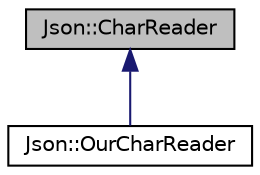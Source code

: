 digraph "Json::CharReader"
{
  edge [fontname="Helvetica",fontsize="10",labelfontname="Helvetica",labelfontsize="10"];
  node [fontname="Helvetica",fontsize="10",shape=record];
  Node1 [label="Json::CharReader",height=0.2,width=0.4,color="black", fillcolor="grey75", style="filled", fontcolor="black"];
  Node1 -> Node2 [dir="back",color="midnightblue",fontsize="10",style="solid",fontname="Helvetica"];
  Node2 [label="Json::OurCharReader",height=0.2,width=0.4,color="black", fillcolor="white", style="filled",URL="$classJson_1_1OurCharReader.html"];
}

